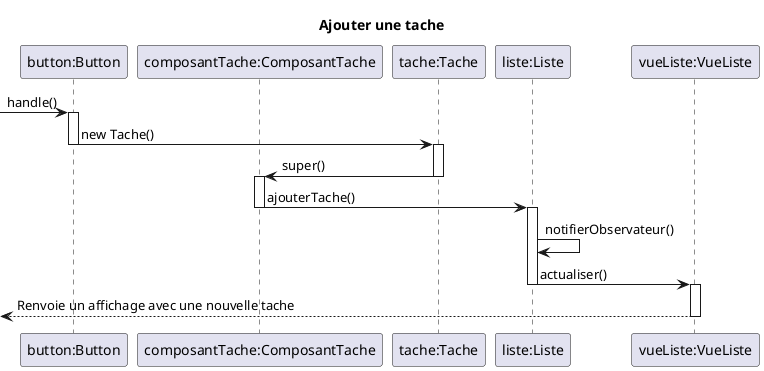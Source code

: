 @startuml 
title Ajouter une tache 

participant "button:Button" as button
participant "composantTache:ComposantTache" as composantTache
participant "tache:Tache" as tache

participant "liste:Liste" as liste
participant "vueListe:VueListe" as vueListe

 [->button:handle()
 activate button
 button -> tache:new Tache()
 deactivate button
 activate tache

tache->composantTache:super()
deactivate tache
activate composantTache

 
 composantTache -> liste:ajouterTache()
 deactivate composantTache
 activate liste

liste -> liste:notifierObservateur()

liste -> vueListe: actualiser()
deactivate liste
activate vueListe

<-- vueListe:Renvoie un affichage avec une nouvelle tache 
deactivate vueListe
@enduml